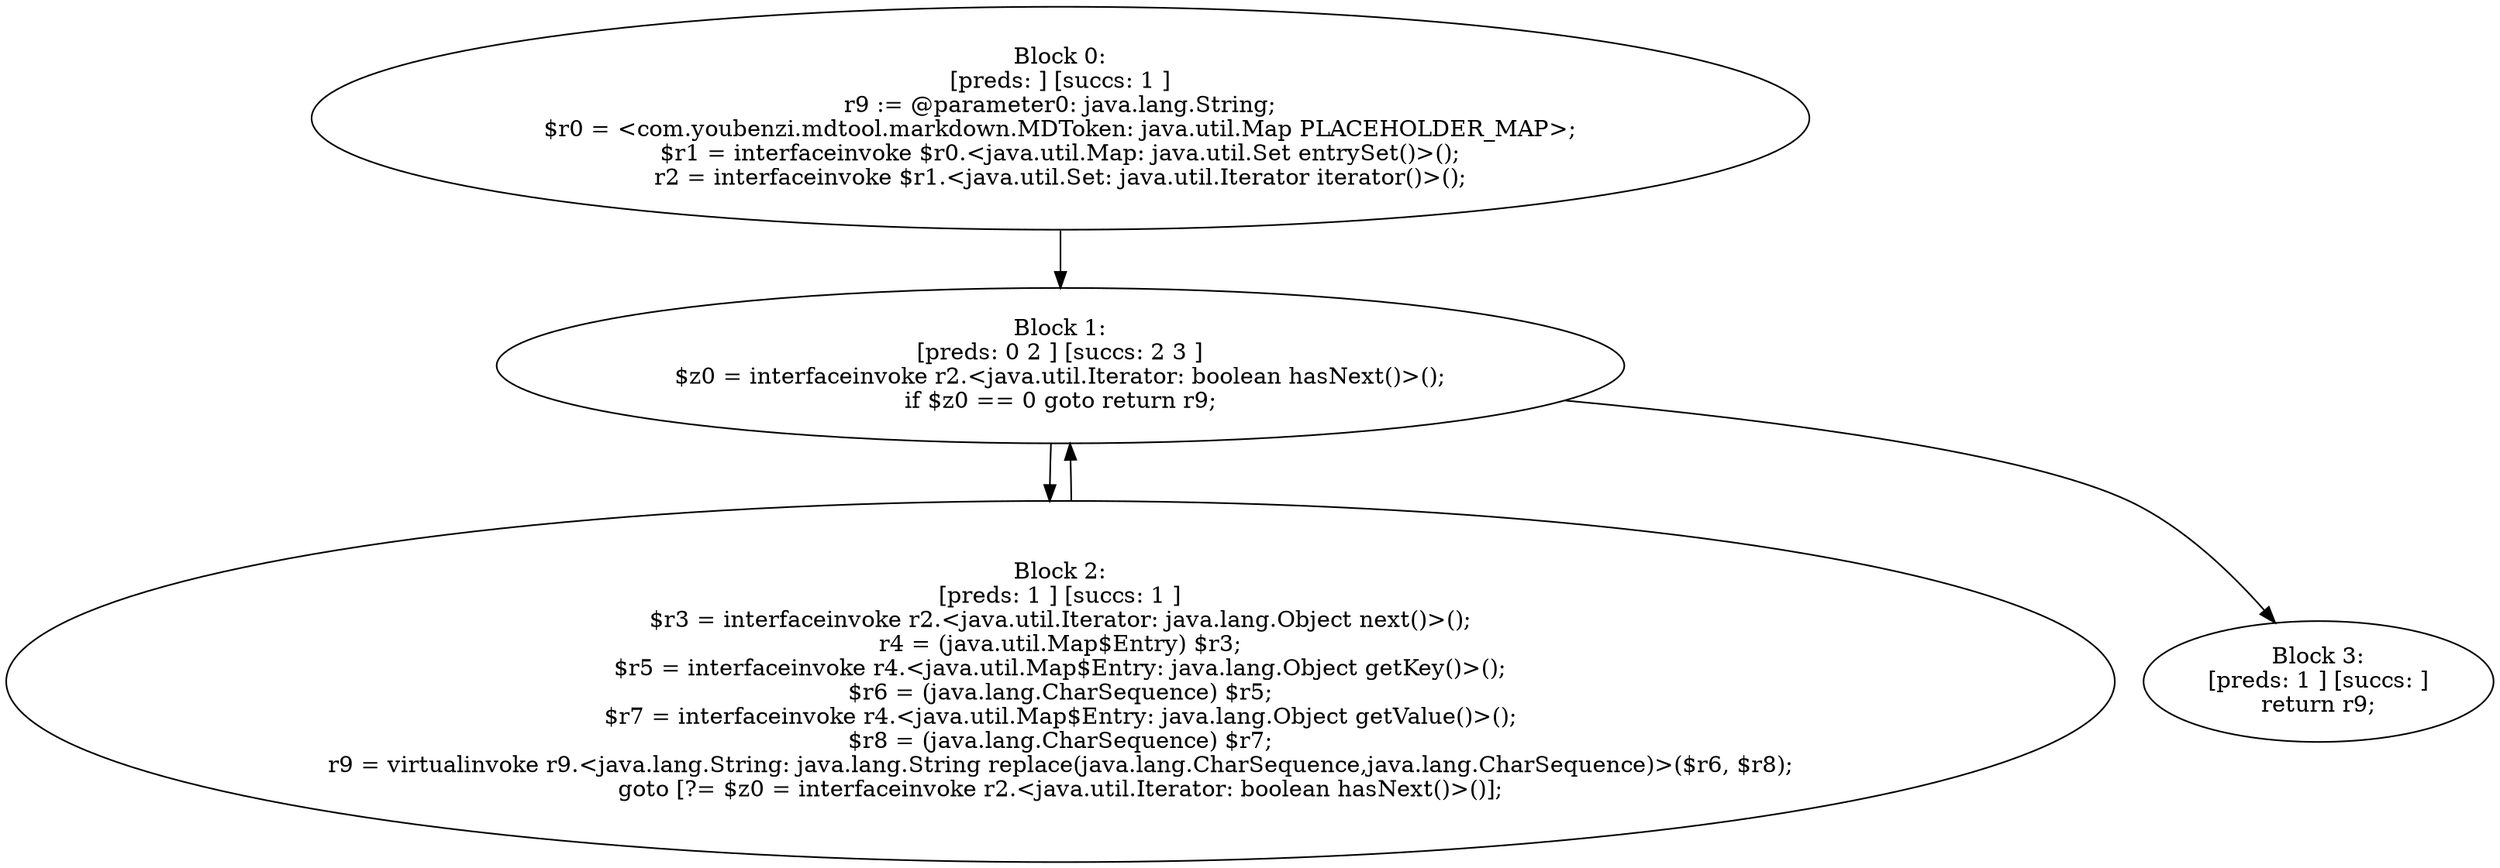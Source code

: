 digraph "unitGraph" {
    "Block 0:
[preds: ] [succs: 1 ]
r9 := @parameter0: java.lang.String;
$r0 = <com.youbenzi.mdtool.markdown.MDToken: java.util.Map PLACEHOLDER_MAP>;
$r1 = interfaceinvoke $r0.<java.util.Map: java.util.Set entrySet()>();
r2 = interfaceinvoke $r1.<java.util.Set: java.util.Iterator iterator()>();
"
    "Block 1:
[preds: 0 2 ] [succs: 2 3 ]
$z0 = interfaceinvoke r2.<java.util.Iterator: boolean hasNext()>();
if $z0 == 0 goto return r9;
"
    "Block 2:
[preds: 1 ] [succs: 1 ]
$r3 = interfaceinvoke r2.<java.util.Iterator: java.lang.Object next()>();
r4 = (java.util.Map$Entry) $r3;
$r5 = interfaceinvoke r4.<java.util.Map$Entry: java.lang.Object getKey()>();
$r6 = (java.lang.CharSequence) $r5;
$r7 = interfaceinvoke r4.<java.util.Map$Entry: java.lang.Object getValue()>();
$r8 = (java.lang.CharSequence) $r7;
r9 = virtualinvoke r9.<java.lang.String: java.lang.String replace(java.lang.CharSequence,java.lang.CharSequence)>($r6, $r8);
goto [?= $z0 = interfaceinvoke r2.<java.util.Iterator: boolean hasNext()>()];
"
    "Block 3:
[preds: 1 ] [succs: ]
return r9;
"
    "Block 0:
[preds: ] [succs: 1 ]
r9 := @parameter0: java.lang.String;
$r0 = <com.youbenzi.mdtool.markdown.MDToken: java.util.Map PLACEHOLDER_MAP>;
$r1 = interfaceinvoke $r0.<java.util.Map: java.util.Set entrySet()>();
r2 = interfaceinvoke $r1.<java.util.Set: java.util.Iterator iterator()>();
"->"Block 1:
[preds: 0 2 ] [succs: 2 3 ]
$z0 = interfaceinvoke r2.<java.util.Iterator: boolean hasNext()>();
if $z0 == 0 goto return r9;
";
    "Block 1:
[preds: 0 2 ] [succs: 2 3 ]
$z0 = interfaceinvoke r2.<java.util.Iterator: boolean hasNext()>();
if $z0 == 0 goto return r9;
"->"Block 2:
[preds: 1 ] [succs: 1 ]
$r3 = interfaceinvoke r2.<java.util.Iterator: java.lang.Object next()>();
r4 = (java.util.Map$Entry) $r3;
$r5 = interfaceinvoke r4.<java.util.Map$Entry: java.lang.Object getKey()>();
$r6 = (java.lang.CharSequence) $r5;
$r7 = interfaceinvoke r4.<java.util.Map$Entry: java.lang.Object getValue()>();
$r8 = (java.lang.CharSequence) $r7;
r9 = virtualinvoke r9.<java.lang.String: java.lang.String replace(java.lang.CharSequence,java.lang.CharSequence)>($r6, $r8);
goto [?= $z0 = interfaceinvoke r2.<java.util.Iterator: boolean hasNext()>()];
";
    "Block 1:
[preds: 0 2 ] [succs: 2 3 ]
$z0 = interfaceinvoke r2.<java.util.Iterator: boolean hasNext()>();
if $z0 == 0 goto return r9;
"->"Block 3:
[preds: 1 ] [succs: ]
return r9;
";
    "Block 2:
[preds: 1 ] [succs: 1 ]
$r3 = interfaceinvoke r2.<java.util.Iterator: java.lang.Object next()>();
r4 = (java.util.Map$Entry) $r3;
$r5 = interfaceinvoke r4.<java.util.Map$Entry: java.lang.Object getKey()>();
$r6 = (java.lang.CharSequence) $r5;
$r7 = interfaceinvoke r4.<java.util.Map$Entry: java.lang.Object getValue()>();
$r8 = (java.lang.CharSequence) $r7;
r9 = virtualinvoke r9.<java.lang.String: java.lang.String replace(java.lang.CharSequence,java.lang.CharSequence)>($r6, $r8);
goto [?= $z0 = interfaceinvoke r2.<java.util.Iterator: boolean hasNext()>()];
"->"Block 1:
[preds: 0 2 ] [succs: 2 3 ]
$z0 = interfaceinvoke r2.<java.util.Iterator: boolean hasNext()>();
if $z0 == 0 goto return r9;
";
}
